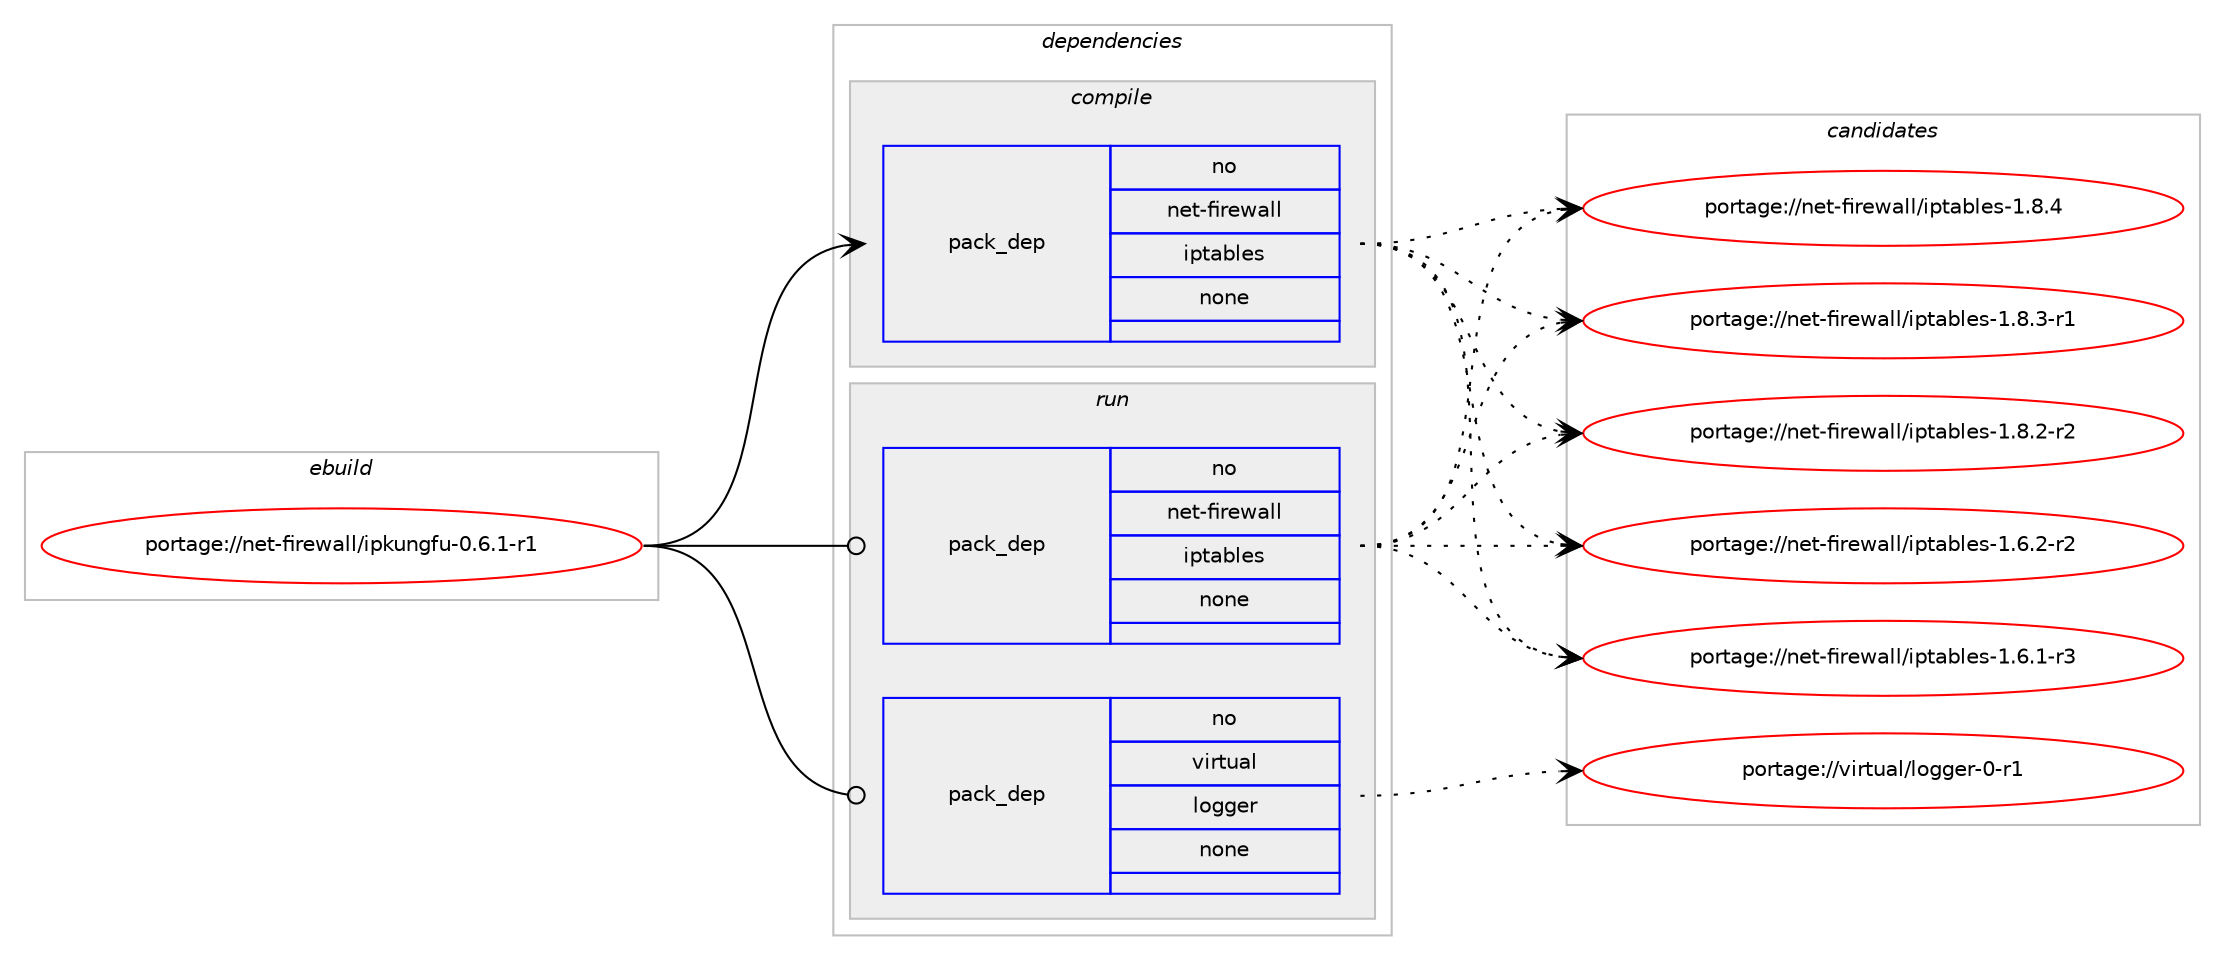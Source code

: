 digraph prolog {

# *************
# Graph options
# *************

newrank=true;
concentrate=true;
compound=true;
graph [rankdir=LR,fontname=Helvetica,fontsize=10,ranksep=1.5];#, ranksep=2.5, nodesep=0.2];
edge  [arrowhead=vee];
node  [fontname=Helvetica,fontsize=10];

# **********
# The ebuild
# **********

subgraph cluster_leftcol {
color=gray;
rank=same;
label=<<i>ebuild</i>>;
id [label="portage://net-firewall/ipkungfu-0.6.1-r1", color=red, width=4, href="../net-firewall/ipkungfu-0.6.1-r1.svg"];
}

# ****************
# The dependencies
# ****************

subgraph cluster_midcol {
color=gray;
label=<<i>dependencies</i>>;
subgraph cluster_compile {
fillcolor="#eeeeee";
style=filled;
label=<<i>compile</i>>;
subgraph pack72964 {
dependency96489 [label=<<TABLE BORDER="0" CELLBORDER="1" CELLSPACING="0" CELLPADDING="4" WIDTH="220"><TR><TD ROWSPAN="6" CELLPADDING="30">pack_dep</TD></TR><TR><TD WIDTH="110">no</TD></TR><TR><TD>net-firewall</TD></TR><TR><TD>iptables</TD></TR><TR><TD>none</TD></TR><TR><TD></TD></TR></TABLE>>, shape=none, color=blue];
}
id:e -> dependency96489:w [weight=20,style="solid",arrowhead="vee"];
}
subgraph cluster_compileandrun {
fillcolor="#eeeeee";
style=filled;
label=<<i>compile and run</i>>;
}
subgraph cluster_run {
fillcolor="#eeeeee";
style=filled;
label=<<i>run</i>>;
subgraph pack72965 {
dependency96490 [label=<<TABLE BORDER="0" CELLBORDER="1" CELLSPACING="0" CELLPADDING="4" WIDTH="220"><TR><TD ROWSPAN="6" CELLPADDING="30">pack_dep</TD></TR><TR><TD WIDTH="110">no</TD></TR><TR><TD>net-firewall</TD></TR><TR><TD>iptables</TD></TR><TR><TD>none</TD></TR><TR><TD></TD></TR></TABLE>>, shape=none, color=blue];
}
id:e -> dependency96490:w [weight=20,style="solid",arrowhead="odot"];
subgraph pack72966 {
dependency96491 [label=<<TABLE BORDER="0" CELLBORDER="1" CELLSPACING="0" CELLPADDING="4" WIDTH="220"><TR><TD ROWSPAN="6" CELLPADDING="30">pack_dep</TD></TR><TR><TD WIDTH="110">no</TD></TR><TR><TD>virtual</TD></TR><TR><TD>logger</TD></TR><TR><TD>none</TD></TR><TR><TD></TD></TR></TABLE>>, shape=none, color=blue];
}
id:e -> dependency96491:w [weight=20,style="solid",arrowhead="odot"];
}
}

# **************
# The candidates
# **************

subgraph cluster_choices {
rank=same;
color=gray;
label=<<i>candidates</i>>;

subgraph choice72964 {
color=black;
nodesep=1;
choice1101011164510210511410111997108108471051121169798108101115454946564652 [label="portage://net-firewall/iptables-1.8.4", color=red, width=4,href="../net-firewall/iptables-1.8.4.svg"];
choice11010111645102105114101119971081084710511211697981081011154549465646514511449 [label="portage://net-firewall/iptables-1.8.3-r1", color=red, width=4,href="../net-firewall/iptables-1.8.3-r1.svg"];
choice11010111645102105114101119971081084710511211697981081011154549465646504511450 [label="portage://net-firewall/iptables-1.8.2-r2", color=red, width=4,href="../net-firewall/iptables-1.8.2-r2.svg"];
choice11010111645102105114101119971081084710511211697981081011154549465446504511450 [label="portage://net-firewall/iptables-1.6.2-r2", color=red, width=4,href="../net-firewall/iptables-1.6.2-r2.svg"];
choice11010111645102105114101119971081084710511211697981081011154549465446494511451 [label="portage://net-firewall/iptables-1.6.1-r3", color=red, width=4,href="../net-firewall/iptables-1.6.1-r3.svg"];
dependency96489:e -> choice1101011164510210511410111997108108471051121169798108101115454946564652:w [style=dotted,weight="100"];
dependency96489:e -> choice11010111645102105114101119971081084710511211697981081011154549465646514511449:w [style=dotted,weight="100"];
dependency96489:e -> choice11010111645102105114101119971081084710511211697981081011154549465646504511450:w [style=dotted,weight="100"];
dependency96489:e -> choice11010111645102105114101119971081084710511211697981081011154549465446504511450:w [style=dotted,weight="100"];
dependency96489:e -> choice11010111645102105114101119971081084710511211697981081011154549465446494511451:w [style=dotted,weight="100"];
}
subgraph choice72965 {
color=black;
nodesep=1;
choice1101011164510210511410111997108108471051121169798108101115454946564652 [label="portage://net-firewall/iptables-1.8.4", color=red, width=4,href="../net-firewall/iptables-1.8.4.svg"];
choice11010111645102105114101119971081084710511211697981081011154549465646514511449 [label="portage://net-firewall/iptables-1.8.3-r1", color=red, width=4,href="../net-firewall/iptables-1.8.3-r1.svg"];
choice11010111645102105114101119971081084710511211697981081011154549465646504511450 [label="portage://net-firewall/iptables-1.8.2-r2", color=red, width=4,href="../net-firewall/iptables-1.8.2-r2.svg"];
choice11010111645102105114101119971081084710511211697981081011154549465446504511450 [label="portage://net-firewall/iptables-1.6.2-r2", color=red, width=4,href="../net-firewall/iptables-1.6.2-r2.svg"];
choice11010111645102105114101119971081084710511211697981081011154549465446494511451 [label="portage://net-firewall/iptables-1.6.1-r3", color=red, width=4,href="../net-firewall/iptables-1.6.1-r3.svg"];
dependency96490:e -> choice1101011164510210511410111997108108471051121169798108101115454946564652:w [style=dotted,weight="100"];
dependency96490:e -> choice11010111645102105114101119971081084710511211697981081011154549465646514511449:w [style=dotted,weight="100"];
dependency96490:e -> choice11010111645102105114101119971081084710511211697981081011154549465646504511450:w [style=dotted,weight="100"];
dependency96490:e -> choice11010111645102105114101119971081084710511211697981081011154549465446504511450:w [style=dotted,weight="100"];
dependency96490:e -> choice11010111645102105114101119971081084710511211697981081011154549465446494511451:w [style=dotted,weight="100"];
}
subgraph choice72966 {
color=black;
nodesep=1;
choice118105114116117971084710811110310310111445484511449 [label="portage://virtual/logger-0-r1", color=red, width=4,href="../virtual/logger-0-r1.svg"];
dependency96491:e -> choice118105114116117971084710811110310310111445484511449:w [style=dotted,weight="100"];
}
}

}
